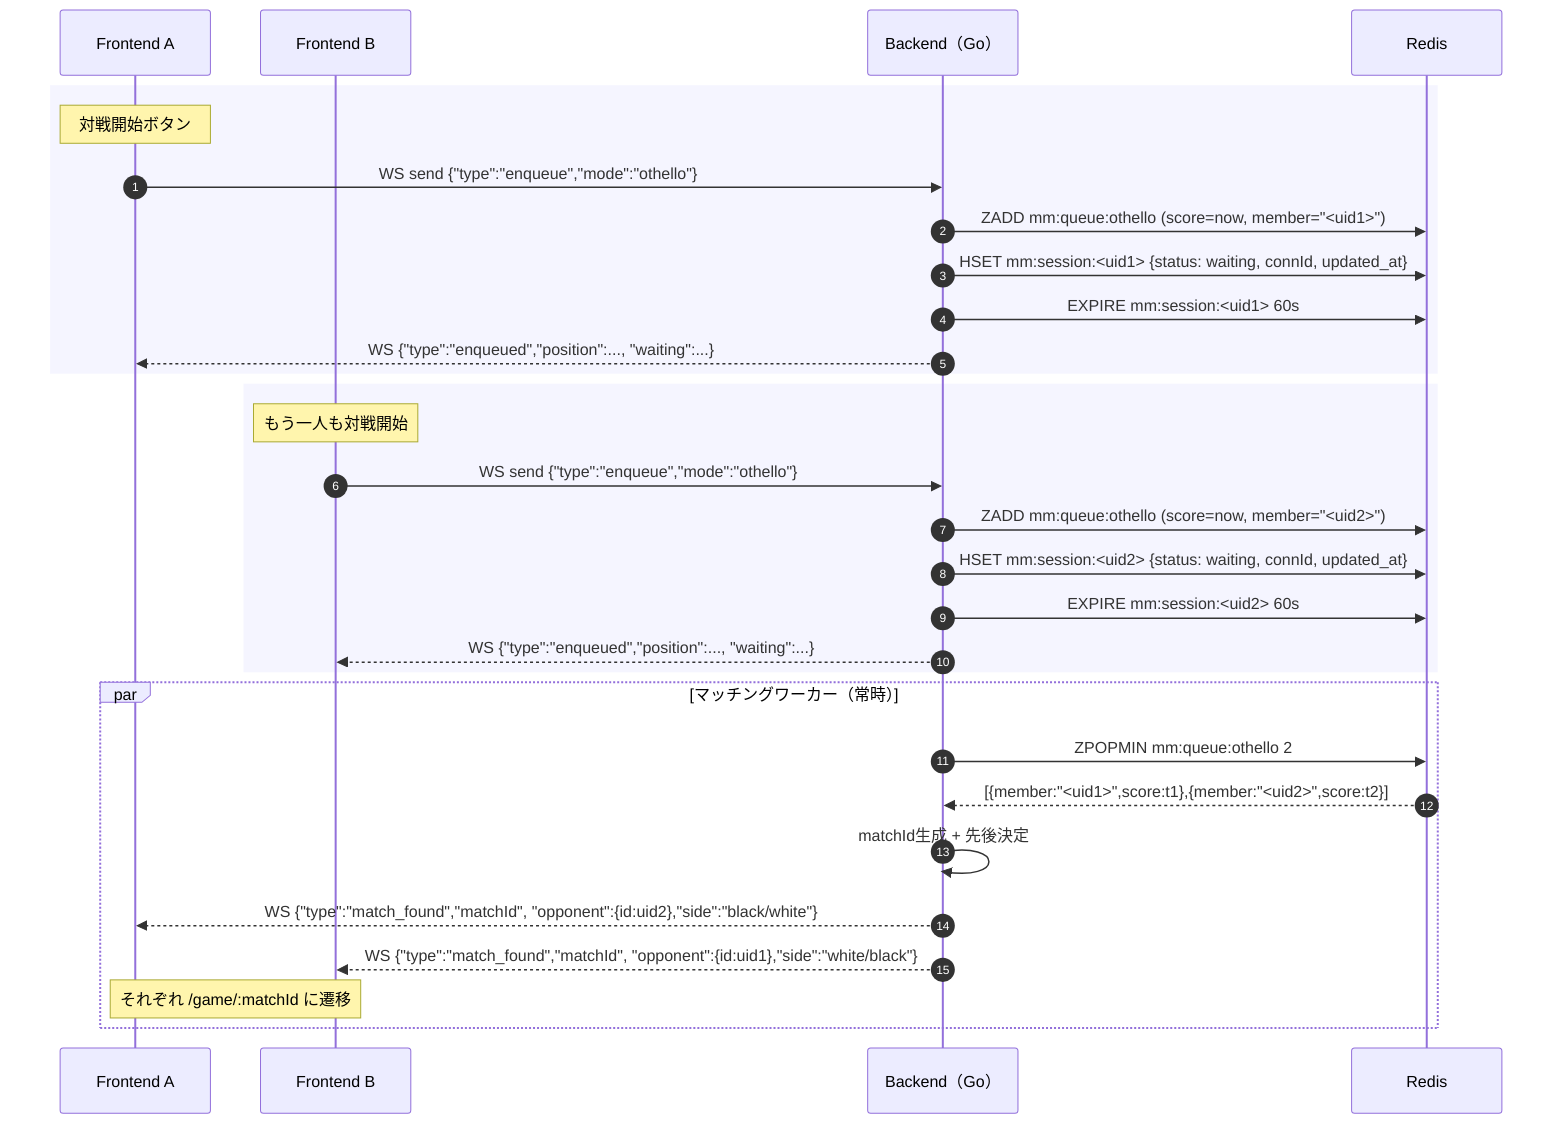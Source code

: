 sequenceDiagram
    autonumber
    participant FE1 as Frontend A
    participant FE2 as Frontend B
    participant BE as Backend（Go）
    participant R as Redis

    rect rgba(230,230,255,0.4)
      note over FE1: 対戦開始ボタン
      FE1->>BE: WS send {"type":"enqueue","mode":"othello"}
      BE->>R: ZADD mm:queue:othello (score=now, member="<uid1>")
      BE->>R: HSET mm:session:<uid1> {status: waiting, connId, updated_at}
      BE->>R: EXPIRE mm:session:<uid1> 60s
      BE-->>FE1: WS {"type":"enqueued","position":..., "waiting":...}
    end

    rect rgba(230,230,255,0.4)
      note over FE2: もう一人も対戦開始
      FE2->>BE: WS send {"type":"enqueue","mode":"othello"}
      BE->>R: ZADD mm:queue:othello (score=now, member="<uid2>")
      BE->>R: HSET mm:session:<uid2> {status: waiting, connId, updated_at}
      BE->>R: EXPIRE mm:session:<uid2> 60s
      BE-->>FE2: WS {"type":"enqueued","position":..., "waiting":...}
    end

    par マッチングワーカー（常時）
      BE->>R: ZPOPMIN mm:queue:othello 2
      R-->>BE: [{member:"<uid1>",score:t1},{member:"<uid2>",score:t2}]
      BE->>BE: matchId生成 + 先後決定
      BE-->>FE1: WS {"type":"match_found","matchId", "opponent":{id:uid2},"side":"black/white"}
      BE-->>FE2: WS {"type":"match_found","matchId", "opponent":{id:uid1},"side":"white/black"}
      note over FE1,FE2: それぞれ /game/:matchId に遷移
    end